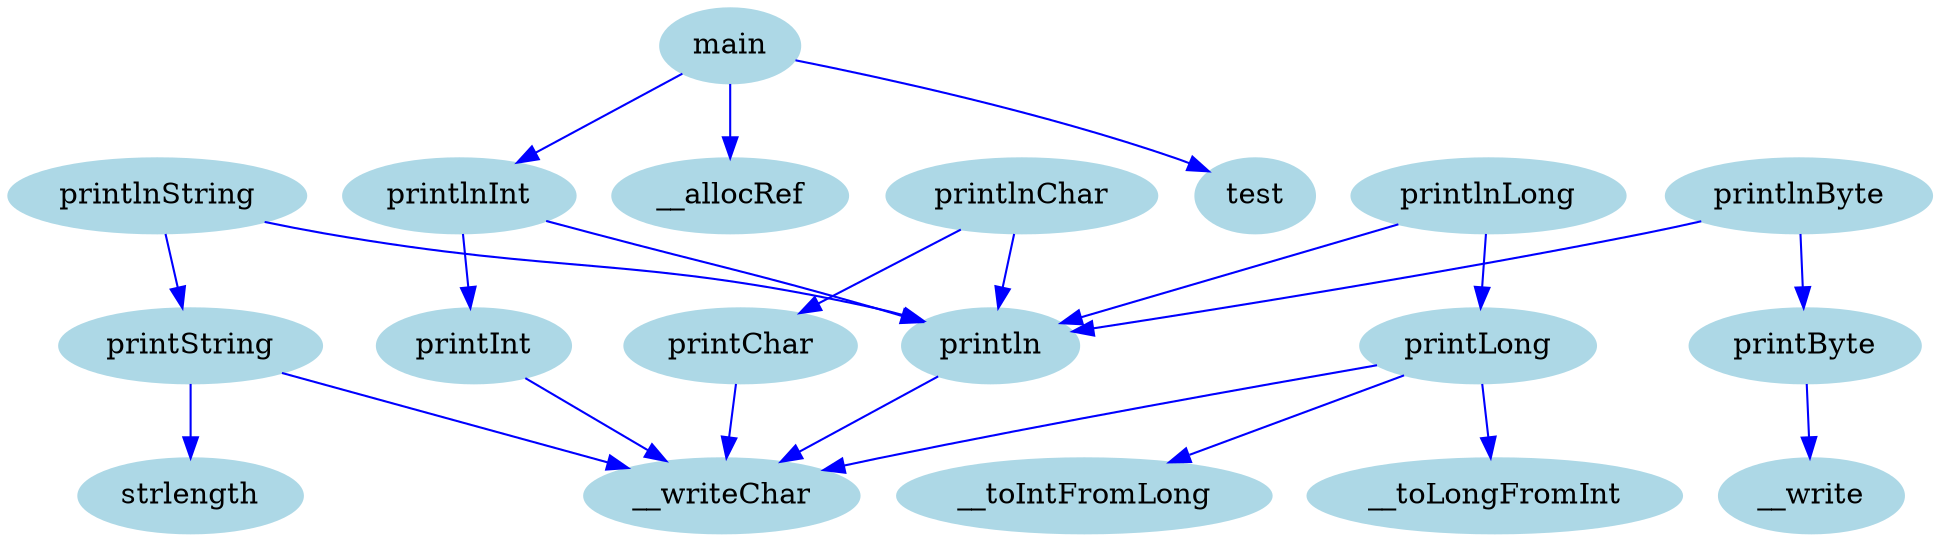 digraph CallGraph {
    node [shape=ellipse, style=filled, color=lightblue];

    "__allocRef";
    "test";
    "main";
    "__write";
    "printByte";
    "printlnByte";
    "printChar";
    "printlnChar";
    "strlength";
    "printString";
    "printlnString";
    "printInt";
    "printlnInt";
    "__toLongFromInt";
    "__toIntFromLong";
    "__writeChar";
    "println";
    "printLong";
    "printlnLong";

    "main" -> "printlnInt" [color=blue];
    "main" -> "__allocRef" [color=blue];
    "main" -> "test" [color=blue];
    "printByte" -> "__write" [color=blue];
    "printlnByte" -> "println" [color=blue];
    "printlnByte" -> "printByte" [color=blue];
    "printChar" -> "__writeChar" [color=blue];
    "printlnChar" -> "println" [color=blue];
    "printlnChar" -> "printChar" [color=blue];
    "printString" -> "strlength" [color=blue];
    "printString" -> "__writeChar" [color=blue];
    "printlnString" -> "println" [color=blue];
    "printlnString" -> "printString" [color=blue];
    "printInt" -> "__writeChar" [color=blue];
    "printlnInt" -> "println" [color=blue];
    "printlnInt" -> "printInt" [color=blue];
    "println" -> "__writeChar" [color=blue];
    "printLong" -> "__toLongFromInt" [color=blue];
    "printLong" -> "__toIntFromLong" [color=blue];
    "printLong" -> "__writeChar" [color=blue];
    "printlnLong" -> "println" [color=blue];
    "printlnLong" -> "printLong" [color=blue];
}
